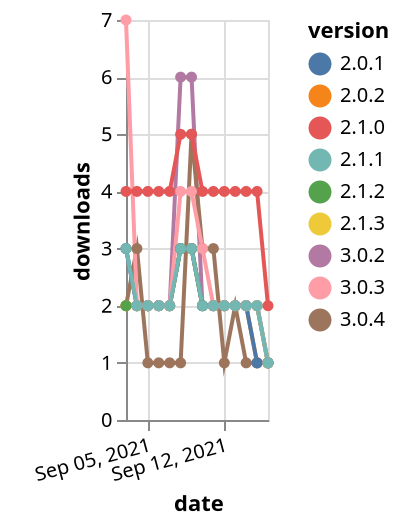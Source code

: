 {"$schema": "https://vega.github.io/schema/vega-lite/v5.json", "description": "A simple bar chart with embedded data.", "data": {"values": [{"date": "2021-09-03", "total": 2599, "delta": 2, "version": "2.0.2"}, {"date": "2021-09-04", "total": 2601, "delta": 2, "version": "2.0.2"}, {"date": "2021-09-05", "total": 2603, "delta": 2, "version": "2.0.2"}, {"date": "2021-09-06", "total": 2605, "delta": 2, "version": "2.0.2"}, {"date": "2021-09-07", "total": 2607, "delta": 2, "version": "2.0.2"}, {"date": "2021-09-08", "total": 2610, "delta": 3, "version": "2.0.2"}, {"date": "2021-09-09", "total": 2613, "delta": 3, "version": "2.0.2"}, {"date": "2021-09-10", "total": 2615, "delta": 2, "version": "2.0.2"}, {"date": "2021-09-11", "total": 2617, "delta": 2, "version": "2.0.2"}, {"date": "2021-09-12", "total": 2619, "delta": 2, "version": "2.0.2"}, {"date": "2021-09-13", "total": 2621, "delta": 2, "version": "2.0.2"}, {"date": "2021-09-14", "total": 2623, "delta": 2, "version": "2.0.2"}, {"date": "2021-09-15", "total": 2624, "delta": 1, "version": "2.0.2"}, {"date": "2021-09-16", "total": 2625, "delta": 1, "version": "2.0.2"}, {"date": "2021-09-03", "total": 2879, "delta": 3, "version": "3.0.2"}, {"date": "2021-09-04", "total": 2881, "delta": 2, "version": "3.0.2"}, {"date": "2021-09-05", "total": 2883, "delta": 2, "version": "3.0.2"}, {"date": "2021-09-06", "total": 2885, "delta": 2, "version": "3.0.2"}, {"date": "2021-09-07", "total": 2887, "delta": 2, "version": "3.0.2"}, {"date": "2021-09-08", "total": 2893, "delta": 6, "version": "3.0.2"}, {"date": "2021-09-09", "total": 2899, "delta": 6, "version": "3.0.2"}, {"date": "2021-09-10", "total": 2901, "delta": 2, "version": "3.0.2"}, {"date": "2021-09-11", "total": 2903, "delta": 2, "version": "3.0.2"}, {"date": "2021-09-12", "total": 2905, "delta": 2, "version": "3.0.2"}, {"date": "2021-09-13", "total": 2907, "delta": 2, "version": "3.0.2"}, {"date": "2021-09-14", "total": 2909, "delta": 2, "version": "3.0.2"}, {"date": "2021-09-15", "total": 2911, "delta": 2, "version": "3.0.2"}, {"date": "2021-09-16", "total": 2912, "delta": 1, "version": "3.0.2"}, {"date": "2021-09-03", "total": 2744, "delta": 2, "version": "2.1.3"}, {"date": "2021-09-04", "total": 2746, "delta": 2, "version": "2.1.3"}, {"date": "2021-09-05", "total": 2748, "delta": 2, "version": "2.1.3"}, {"date": "2021-09-06", "total": 2750, "delta": 2, "version": "2.1.3"}, {"date": "2021-09-07", "total": 2752, "delta": 2, "version": "2.1.3"}, {"date": "2021-09-08", "total": 2755, "delta": 3, "version": "2.1.3"}, {"date": "2021-09-09", "total": 2758, "delta": 3, "version": "2.1.3"}, {"date": "2021-09-10", "total": 2760, "delta": 2, "version": "2.1.3"}, {"date": "2021-09-11", "total": 2762, "delta": 2, "version": "2.1.3"}, {"date": "2021-09-12", "total": 2764, "delta": 2, "version": "2.1.3"}, {"date": "2021-09-13", "total": 2766, "delta": 2, "version": "2.1.3"}, {"date": "2021-09-14", "total": 2768, "delta": 2, "version": "2.1.3"}, {"date": "2021-09-15", "total": 2770, "delta": 2, "version": "2.1.3"}, {"date": "2021-09-16", "total": 2771, "delta": 1, "version": "2.1.3"}, {"date": "2021-09-03", "total": 560, "delta": 2, "version": "3.0.4"}, {"date": "2021-09-04", "total": 563, "delta": 3, "version": "3.0.4"}, {"date": "2021-09-05", "total": 564, "delta": 1, "version": "3.0.4"}, {"date": "2021-09-06", "total": 565, "delta": 1, "version": "3.0.4"}, {"date": "2021-09-07", "total": 566, "delta": 1, "version": "3.0.4"}, {"date": "2021-09-08", "total": 567, "delta": 1, "version": "3.0.4"}, {"date": "2021-09-09", "total": 572, "delta": 5, "version": "3.0.4"}, {"date": "2021-09-10", "total": 575, "delta": 3, "version": "3.0.4"}, {"date": "2021-09-11", "total": 578, "delta": 3, "version": "3.0.4"}, {"date": "2021-09-12", "total": 579, "delta": 1, "version": "3.0.4"}, {"date": "2021-09-13", "total": 581, "delta": 2, "version": "3.0.4"}, {"date": "2021-09-14", "total": 582, "delta": 1, "version": "3.0.4"}, {"date": "2021-09-15", "total": 583, "delta": 1, "version": "3.0.4"}, {"date": "2021-09-16", "total": 584, "delta": 1, "version": "3.0.4"}, {"date": "2021-09-03", "total": 2539, "delta": 2, "version": "2.1.2"}, {"date": "2021-09-04", "total": 2541, "delta": 2, "version": "2.1.2"}, {"date": "2021-09-05", "total": 2543, "delta": 2, "version": "2.1.2"}, {"date": "2021-09-06", "total": 2545, "delta": 2, "version": "2.1.2"}, {"date": "2021-09-07", "total": 2547, "delta": 2, "version": "2.1.2"}, {"date": "2021-09-08", "total": 2550, "delta": 3, "version": "2.1.2"}, {"date": "2021-09-09", "total": 2553, "delta": 3, "version": "2.1.2"}, {"date": "2021-09-10", "total": 2555, "delta": 2, "version": "2.1.2"}, {"date": "2021-09-11", "total": 2557, "delta": 2, "version": "2.1.2"}, {"date": "2021-09-12", "total": 2559, "delta": 2, "version": "2.1.2"}, {"date": "2021-09-13", "total": 2561, "delta": 2, "version": "2.1.2"}, {"date": "2021-09-14", "total": 2563, "delta": 2, "version": "2.1.2"}, {"date": "2021-09-15", "total": 2565, "delta": 2, "version": "2.1.2"}, {"date": "2021-09-16", "total": 2566, "delta": 1, "version": "2.1.2"}, {"date": "2021-09-03", "total": 2604, "delta": 3, "version": "2.0.1"}, {"date": "2021-09-04", "total": 2606, "delta": 2, "version": "2.0.1"}, {"date": "2021-09-05", "total": 2608, "delta": 2, "version": "2.0.1"}, {"date": "2021-09-06", "total": 2610, "delta": 2, "version": "2.0.1"}, {"date": "2021-09-07", "total": 2612, "delta": 2, "version": "2.0.1"}, {"date": "2021-09-08", "total": 2615, "delta": 3, "version": "2.0.1"}, {"date": "2021-09-09", "total": 2618, "delta": 3, "version": "2.0.1"}, {"date": "2021-09-10", "total": 2620, "delta": 2, "version": "2.0.1"}, {"date": "2021-09-11", "total": 2622, "delta": 2, "version": "2.0.1"}, {"date": "2021-09-12", "total": 2624, "delta": 2, "version": "2.0.1"}, {"date": "2021-09-13", "total": 2626, "delta": 2, "version": "2.0.1"}, {"date": "2021-09-14", "total": 2628, "delta": 2, "version": "2.0.1"}, {"date": "2021-09-15", "total": 2629, "delta": 1, "version": "2.0.1"}, {"date": "2021-09-16", "total": 2630, "delta": 1, "version": "2.0.1"}, {"date": "2021-09-03", "total": 2893, "delta": 7, "version": "3.0.3"}, {"date": "2021-09-04", "total": 2895, "delta": 2, "version": "3.0.3"}, {"date": "2021-09-05", "total": 2897, "delta": 2, "version": "3.0.3"}, {"date": "2021-09-06", "total": 2899, "delta": 2, "version": "3.0.3"}, {"date": "2021-09-07", "total": 2901, "delta": 2, "version": "3.0.3"}, {"date": "2021-09-08", "total": 2905, "delta": 4, "version": "3.0.3"}, {"date": "2021-09-09", "total": 2909, "delta": 4, "version": "3.0.3"}, {"date": "2021-09-10", "total": 2912, "delta": 3, "version": "3.0.3"}, {"date": "2021-09-11", "total": 2914, "delta": 2, "version": "3.0.3"}, {"date": "2021-09-12", "total": 2916, "delta": 2, "version": "3.0.3"}, {"date": "2021-09-13", "total": 2918, "delta": 2, "version": "3.0.3"}, {"date": "2021-09-14", "total": 2920, "delta": 2, "version": "3.0.3"}, {"date": "2021-09-15", "total": 2922, "delta": 2, "version": "3.0.3"}, {"date": "2021-09-16", "total": 2923, "delta": 1, "version": "3.0.3"}, {"date": "2021-09-03", "total": 4911, "delta": 4, "version": "2.1.0"}, {"date": "2021-09-04", "total": 4915, "delta": 4, "version": "2.1.0"}, {"date": "2021-09-05", "total": 4919, "delta": 4, "version": "2.1.0"}, {"date": "2021-09-06", "total": 4923, "delta": 4, "version": "2.1.0"}, {"date": "2021-09-07", "total": 4927, "delta": 4, "version": "2.1.0"}, {"date": "2021-09-08", "total": 4932, "delta": 5, "version": "2.1.0"}, {"date": "2021-09-09", "total": 4937, "delta": 5, "version": "2.1.0"}, {"date": "2021-09-10", "total": 4941, "delta": 4, "version": "2.1.0"}, {"date": "2021-09-11", "total": 4945, "delta": 4, "version": "2.1.0"}, {"date": "2021-09-12", "total": 4949, "delta": 4, "version": "2.1.0"}, {"date": "2021-09-13", "total": 4953, "delta": 4, "version": "2.1.0"}, {"date": "2021-09-14", "total": 4957, "delta": 4, "version": "2.1.0"}, {"date": "2021-09-15", "total": 4961, "delta": 4, "version": "2.1.0"}, {"date": "2021-09-16", "total": 4963, "delta": 2, "version": "2.1.0"}, {"date": "2021-09-03", "total": 2535, "delta": 3, "version": "2.1.1"}, {"date": "2021-09-04", "total": 2537, "delta": 2, "version": "2.1.1"}, {"date": "2021-09-05", "total": 2539, "delta": 2, "version": "2.1.1"}, {"date": "2021-09-06", "total": 2541, "delta": 2, "version": "2.1.1"}, {"date": "2021-09-07", "total": 2543, "delta": 2, "version": "2.1.1"}, {"date": "2021-09-08", "total": 2546, "delta": 3, "version": "2.1.1"}, {"date": "2021-09-09", "total": 2549, "delta": 3, "version": "2.1.1"}, {"date": "2021-09-10", "total": 2551, "delta": 2, "version": "2.1.1"}, {"date": "2021-09-11", "total": 2553, "delta": 2, "version": "2.1.1"}, {"date": "2021-09-12", "total": 2555, "delta": 2, "version": "2.1.1"}, {"date": "2021-09-13", "total": 2557, "delta": 2, "version": "2.1.1"}, {"date": "2021-09-14", "total": 2559, "delta": 2, "version": "2.1.1"}, {"date": "2021-09-15", "total": 2561, "delta": 2, "version": "2.1.1"}, {"date": "2021-09-16", "total": 2562, "delta": 1, "version": "2.1.1"}]}, "width": "container", "mark": {"type": "line", "point": {"filled": true}}, "encoding": {"x": {"field": "date", "type": "temporal", "timeUnit": "yearmonthdate", "title": "date", "axis": {"labelAngle": -15}}, "y": {"field": "delta", "type": "quantitative", "title": "downloads"}, "color": {"field": "version", "type": "nominal"}, "tooltip": {"field": "delta"}}}